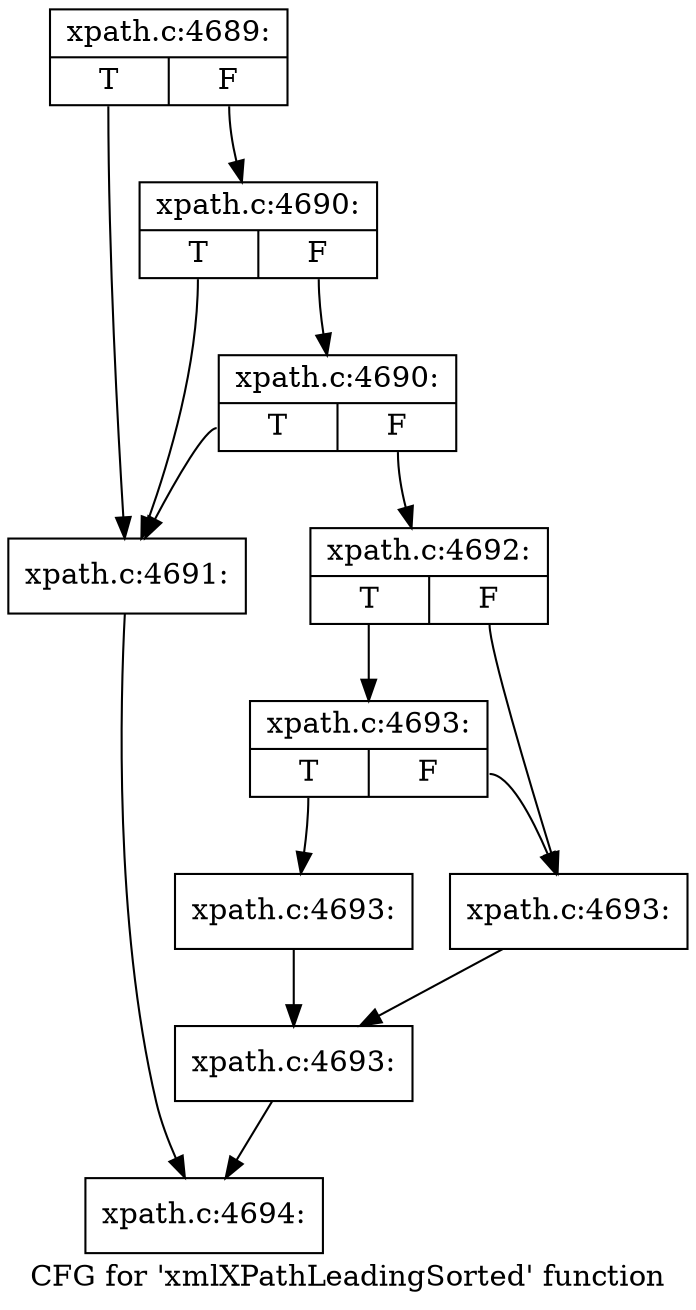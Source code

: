 digraph "CFG for 'xmlXPathLeadingSorted' function" {
	label="CFG for 'xmlXPathLeadingSorted' function";

	Node0x4851f40 [shape=record,label="{xpath.c:4689:|{<s0>T|<s1>F}}"];
	Node0x4851f40:s0 -> Node0x48519f0;
	Node0x4851f40:s1 -> Node0x4851b10;
	Node0x4851b10 [shape=record,label="{xpath.c:4690:|{<s0>T|<s1>F}}"];
	Node0x4851b10:s0 -> Node0x48519f0;
	Node0x4851b10:s1 -> Node0x4851a90;
	Node0x4851a90 [shape=record,label="{xpath.c:4690:|{<s0>T|<s1>F}}"];
	Node0x4851a90:s0 -> Node0x48519f0;
	Node0x4851a90:s1 -> Node0x4851a40;
	Node0x48519f0 [shape=record,label="{xpath.c:4691:}"];
	Node0x48519f0 -> Node0x484d450;
	Node0x4851a40 [shape=record,label="{xpath.c:4692:|{<s0>T|<s1>F}}"];
	Node0x4851a40:s0 -> Node0x48545a0;
	Node0x4851a40:s1 -> Node0x4854500;
	Node0x48545a0 [shape=record,label="{xpath.c:4693:|{<s0>T|<s1>F}}"];
	Node0x48545a0:s0 -> Node0x48544b0;
	Node0x48545a0:s1 -> Node0x4854500;
	Node0x48544b0 [shape=record,label="{xpath.c:4693:}"];
	Node0x48544b0 -> Node0x4854550;
	Node0x4854500 [shape=record,label="{xpath.c:4693:}"];
	Node0x4854500 -> Node0x4854550;
	Node0x4854550 [shape=record,label="{xpath.c:4693:}"];
	Node0x4854550 -> Node0x484d450;
	Node0x484d450 [shape=record,label="{xpath.c:4694:}"];
}
